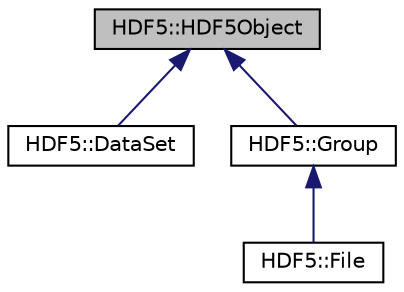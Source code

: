 digraph "HDF5::HDF5Object"
{
 // LATEX_PDF_SIZE
  edge [fontname="Helvetica",fontsize="10",labelfontname="Helvetica",labelfontsize="10"];
  node [fontname="Helvetica",fontsize="10",shape=record];
  Node1 [label="HDF5::HDF5Object",height=0.2,width=0.4,color="black", fillcolor="grey75", style="filled", fontcolor="black",tooltip=" "];
  Node1 -> Node2 [dir="back",color="midnightblue",fontsize="10",style="solid",fontname="Helvetica"];
  Node2 [label="HDF5::DataSet",height=0.2,width=0.4,color="black", fillcolor="white", style="filled",URL="$classHDF5_1_1DataSet.html",tooltip=" "];
  Node1 -> Node3 [dir="back",color="midnightblue",fontsize="10",style="solid",fontname="Helvetica"];
  Node3 [label="HDF5::Group",height=0.2,width=0.4,color="black", fillcolor="white", style="filled",URL="$classHDF5_1_1Group.html",tooltip=" "];
  Node3 -> Node4 [dir="back",color="midnightblue",fontsize="10",style="solid",fontname="Helvetica"];
  Node4 [label="HDF5::File",height=0.2,width=0.4,color="black", fillcolor="white", style="filled",URL="$classHDF5_1_1File.html",tooltip=" "];
}
